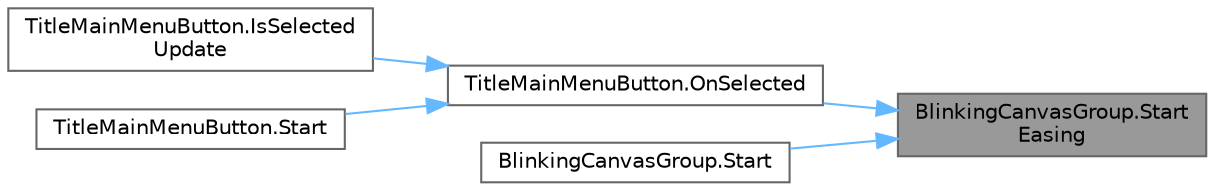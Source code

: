 digraph "BlinkingCanvasGroup.StartEasing"
{
 // LATEX_PDF_SIZE
  bgcolor="transparent";
  edge [fontname=Helvetica,fontsize=10,labelfontname=Helvetica,labelfontsize=10];
  node [fontname=Helvetica,fontsize=10,shape=box,height=0.2,width=0.4];
  rankdir="RL";
  Node1 [id="Node000001",label="BlinkingCanvasGroup.Start\lEasing",height=0.2,width=0.4,color="gray40", fillcolor="grey60", style="filled", fontcolor="black",tooltip=" "];
  Node1 -> Node2 [id="edge1_Node000001_Node000002",dir="back",color="steelblue1",style="solid",tooltip=" "];
  Node2 [id="Node000002",label="TitleMainMenuButton.OnSelected",height=0.2,width=0.4,color="grey40", fillcolor="white", style="filled",URL="$class_title_main_menu_button.html#a93d77d0bbe02f473b88bf49ad7c119b5",tooltip=" "];
  Node2 -> Node3 [id="edge2_Node000002_Node000003",dir="back",color="steelblue1",style="solid",tooltip=" "];
  Node3 [id="Node000003",label="TitleMainMenuButton.IsSelected\lUpdate",height=0.2,width=0.4,color="grey40", fillcolor="white", style="filled",URL="$class_title_main_menu_button.html#a156f79103634207c194c02219f583d42",tooltip=" "];
  Node2 -> Node4 [id="edge3_Node000002_Node000004",dir="back",color="steelblue1",style="solid",tooltip=" "];
  Node4 [id="Node000004",label="TitleMainMenuButton.Start",height=0.2,width=0.4,color="grey40", fillcolor="white", style="filled",URL="$class_title_main_menu_button.html#a0d94751a756d1e02dce489d80122e796",tooltip=" "];
  Node1 -> Node5 [id="edge4_Node000001_Node000005",dir="back",color="steelblue1",style="solid",tooltip=" "];
  Node5 [id="Node000005",label="BlinkingCanvasGroup.Start",height=0.2,width=0.4,color="grey40", fillcolor="white", style="filled",URL="$class_blinking_canvas_group.html#a5a3291d92b785667e473d4164698b1e0",tooltip=" "];
}
